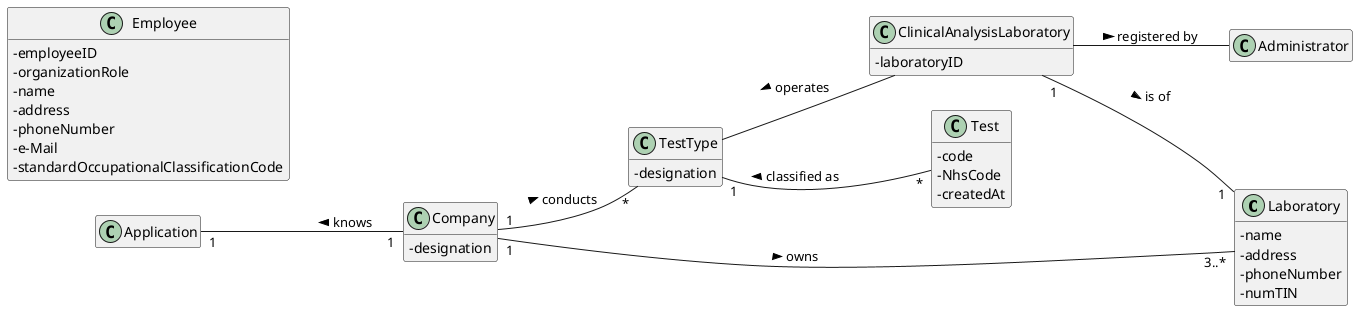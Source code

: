 @startuml

skinparam classAttributeIconSize 0
hide empty methods
hide empty attributes
left to right direction

class Laboratory {
- name
- address
- phoneNumber
- numTIN
}

class Employee {
- employeeID
- organizationRole
- name
- address
- phoneNumber
- e-Mail
- standardOccupationalClassificationCode
}

class Test{
- code
- NhsCode
- createdAt
}

class ClinicalAnalysisLaboratory{
- laboratoryID
}

class Application{}

class TestType{
- designation
}

class Company{
- designation
}

class Administrator{}

together {
class TestType
class Laboratory
}

Company -[hidden]-> TestType
Company -[hidden]-> Laboratory


/' LAYOUT PURPOSES '/
ClinicalAnalysisLaboratory -[hidden]down-> Laboratory
Test -[hidden]up-> TestType
ClinicalAnalysisLaboratory -[hidden]up-> TestType


/' END OF LAYOUT PURPOSES '/

Company "1" -- "3..*" Laboratory : owns >
ClinicalAnalysisLaboratory "1" -- "1" Laboratory : is of >
/'Employee "1..*" - "1" Company : works for >'/
Company "1" -- "*" TestType : conducts >

/' MUDAR SENTIDO DA SETA? POR CAUSA DO RATIONALE '/
Application "1" -- "1" Company : knows <
Test "*" -- "1" TestType : classified as >
ClinicalAnalysisLaboratory -- TestType : operates >
ClinicalAnalysisLaboratory -- Administrator : registered by >

@enduml